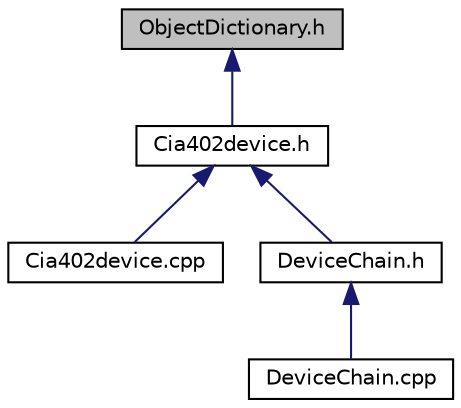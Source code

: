 digraph "ObjectDictionary.h"
{
  bgcolor="transparent";
  edge [fontname="Helvetica",fontsize="10",labelfontname="Helvetica",labelfontsize="10"];
  node [fontname="Helvetica",fontsize="10",shape=record];
  Node1 [label="ObjectDictionary.h",height=0.2,width=0.4,color="black", fillcolor="grey75", style="filled", fontcolor="black"];
  Node1 -> Node2 [dir="back",color="midnightblue",fontsize="10",style="solid",fontname="Helvetica"];
  Node2 [label="Cia402device.h",height=0.2,width=0.4,color="black",URL="$Cia402device_8h.html"];
  Node2 -> Node3 [dir="back",color="midnightblue",fontsize="10",style="solid",fontname="Helvetica"];
  Node3 [label="Cia402device.cpp",height=0.2,width=0.4,color="black",URL="$Cia402device_8cpp.html"];
  Node2 -> Node4 [dir="back",color="midnightblue",fontsize="10",style="solid",fontname="Helvetica"];
  Node4 [label="DeviceChain.h",height=0.2,width=0.4,color="black",URL="$DeviceChain_8h.html"];
  Node4 -> Node5 [dir="back",color="midnightblue",fontsize="10",style="solid",fontname="Helvetica"];
  Node5 [label="DeviceChain.cpp",height=0.2,width=0.4,color="black",URL="$DeviceChain_8cpp.html"];
}
